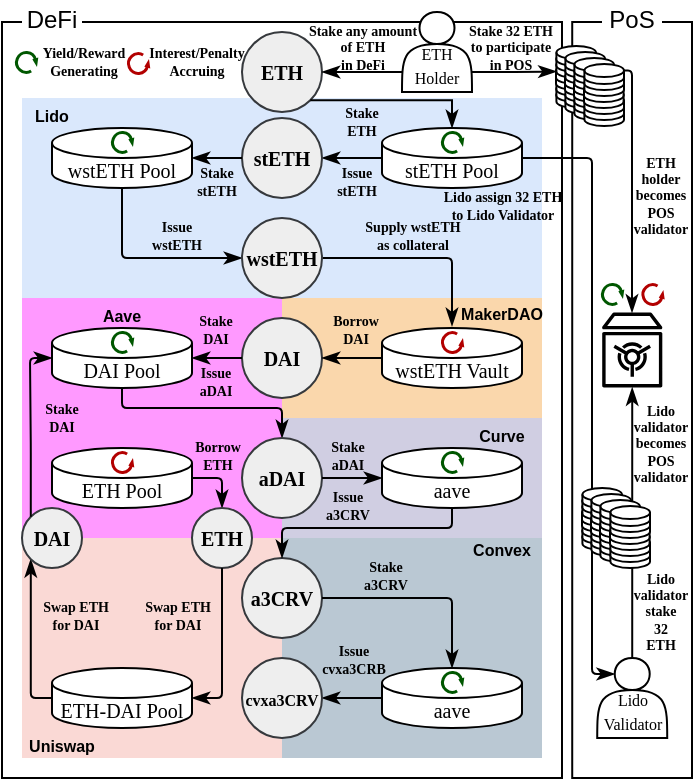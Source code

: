 <mxfile version="22.0.3" type="device">
  <diagram id="ooE3Xo_wV-slX8WCPOP6" name="Page-4">
    <mxGraphModel dx="1345" dy="362" grid="1" gridSize="10" guides="1" tooltips="1" connect="1" arrows="1" fold="1" page="1" pageScale="1" pageWidth="400" pageHeight="400" math="0" shadow="0">
      <root>
        <mxCell id="0" />
        <mxCell id="1" parent="0" />
        <mxCell id="hHPE4022j6eGi9Bg3FWy-431" value="" style="rounded=0;whiteSpace=wrap;html=1;" vertex="1" parent="1">
          <mxGeometry x="-484.89" y="15" width="59.89" height="378" as="geometry" />
        </mxCell>
        <mxCell id="hHPE4022j6eGi9Bg3FWy-430" value="" style="rounded=0;whiteSpace=wrap;html=1;" vertex="1" parent="1">
          <mxGeometry x="-770" y="15" width="280" height="378" as="geometry" />
        </mxCell>
        <mxCell id="hHPE4022j6eGi9Bg3FWy-93" value="" style="rounded=0;whiteSpace=wrap;html=1;fillColor=#bac8d3;strokeColor=none;" vertex="1" parent="1">
          <mxGeometry x="-630" y="273" width="130" height="110" as="geometry" />
        </mxCell>
        <mxCell id="hHPE4022j6eGi9Bg3FWy-40" value="" style="rounded=0;whiteSpace=wrap;html=1;fillColor=#d0cee2;strokeColor=none;" vertex="1" parent="1">
          <mxGeometry x="-630" y="213" width="130" height="60" as="geometry" />
        </mxCell>
        <mxCell id="hHPE4022j6eGi9Bg3FWy-36" value="" style="rounded=0;whiteSpace=wrap;html=1;fillColor=#FF99FF;strokeColor=none;" vertex="1" parent="1">
          <mxGeometry x="-760" y="153" width="130" height="120" as="geometry" />
        </mxCell>
        <mxCell id="aXwNNv5AYdKiC4HSLwjV-165" value="" style="rounded=0;whiteSpace=wrap;html=1;fillColor=#dae8fc;strokeColor=none;flipH=1;" parent="1" vertex="1">
          <mxGeometry x="-760" y="53" width="260" height="100" as="geometry" />
        </mxCell>
        <mxCell id="aXwNNv5AYdKiC4HSLwjV-160" value="" style="rounded=0;whiteSpace=wrap;html=1;fillColor=#fad7ac;strokeColor=none;" parent="1" vertex="1">
          <mxGeometry x="-630" y="153" width="130" height="60" as="geometry" />
        </mxCell>
        <mxCell id="hHPE4022j6eGi9Bg3FWy-27" style="edgeStyle=orthogonalEdgeStyle;rounded=1;orthogonalLoop=1;jettySize=auto;html=1;entryX=1;entryY=0.5;entryDx=0;entryDy=0;arcSize=5;endArrow=classicThin;endFill=1;fillColor=#008a00;strokeColor=#000000;" edge="1" parent="1" source="bI1gja82rUTGcYfUVD13-1" target="0xcqsg2bEBHfZzJ7icHa-70">
          <mxGeometry relative="1" as="geometry" />
        </mxCell>
        <mxCell id="bI1gja82rUTGcYfUVD13-1" value="stETH Pool" style="shape=cylinder3;whiteSpace=wrap;html=1;boundedLbl=1;backgroundOutline=1;size=7.5;strokeWidth=1;fontFamily=Times New Roman;fontStyle=0;fontSize=10;rounded=0;" parent="1" vertex="1">
          <mxGeometry x="-580" y="68" width="70" height="30" as="geometry" />
        </mxCell>
        <mxCell id="aXwNNv5AYdKiC4HSLwjV-166" value="&lt;b&gt;Lido&lt;/b&gt;" style="text;html=1;strokeColor=none;fillColor=none;align=center;verticalAlign=middle;whiteSpace=wrap;rounded=0;fontSize=8;" parent="1" vertex="1">
          <mxGeometry x="-760" y="56" width="30" height="12" as="geometry" />
        </mxCell>
        <mxCell id="hHPE4022j6eGi9Bg3FWy-31" style="edgeStyle=orthogonalEdgeStyle;rounded=1;orthogonalLoop=1;jettySize=auto;html=1;exitX=0.5;exitY=1;exitDx=0;exitDy=0;exitPerimeter=0;entryX=0;entryY=0.5;entryDx=0;entryDy=0;arcSize=5;endArrow=classicThin;endFill=1;fillColor=#008a00;strokeColor=#000000;" edge="1" parent="1" source="0xcqsg2bEBHfZzJ7icHa-75" target="_4_Hz2iEFn8rfwyZPXuo-2">
          <mxGeometry relative="1" as="geometry" />
        </mxCell>
        <mxCell id="0xcqsg2bEBHfZzJ7icHa-75" value="wstETH Pool" style="shape=cylinder3;whiteSpace=wrap;html=1;boundedLbl=1;backgroundOutline=1;size=7.5;strokeWidth=1;fontFamily=Times New Roman;fontStyle=0;fontSize=10;rounded=0;labelBorderColor=none;" parent="1" vertex="1">
          <mxGeometry x="-745" y="68" width="70" height="30" as="geometry" />
        </mxCell>
        <mxCell id="hHPE4022j6eGi9Bg3FWy-404" style="edgeStyle=orthogonalEdgeStyle;rounded=1;orthogonalLoop=1;jettySize=auto;html=1;exitX=1;exitY=0.5;exitDx=0;exitDy=0;entryX=0;entryY=1;entryDx=0;entryDy=0;arcSize=5;endArrow=classicThin;endFill=1;fillColor=#d80073;strokeColor=#000000;" edge="1" parent="1" source="_4_Hz2iEFn8rfwyZPXuo-2">
          <mxGeometry relative="1" as="geometry">
            <mxPoint x="-545" y="167" as="targetPoint" />
            <Array as="points">
              <mxPoint x="-545" y="133" />
            </Array>
          </mxGeometry>
        </mxCell>
        <mxCell id="_4_Hz2iEFn8rfwyZPXuo-2" value="&lt;b&gt;wstETH&lt;/b&gt;" style="ellipse;whiteSpace=wrap;html=1;aspect=fixed;labelBackgroundColor=none;labelBorderColor=none;fillColor=#eeeeee;strokeColor=#36393d;fontSize=10;fontFamily=Times New Roman;rounded=0;" parent="1" vertex="1">
          <mxGeometry x="-650" y="113" width="40" height="40" as="geometry" />
        </mxCell>
        <mxCell id="0xcqsg2bEBHfZzJ7icHa-70" value="&lt;b style=&quot;font-size: 10px;&quot;&gt;stETH&lt;/b&gt;" style="ellipse;whiteSpace=wrap;html=1;aspect=fixed;labelBackgroundColor=none;labelBorderColor=none;fillColor=#eeeeee;strokeColor=#36393d;fontSize=10;fontFamily=Times New Roman;rounded=0;" parent="1" vertex="1">
          <mxGeometry x="-650" y="63" width="40" height="40" as="geometry" />
        </mxCell>
        <mxCell id="_4_Hz2iEFn8rfwyZPXuo-1" value="&lt;span style=&quot;font-size: 10px;&quot;&gt;ETH&lt;/span&gt;" style="ellipse;whiteSpace=wrap;html=1;aspect=fixed;labelBackgroundColor=none;labelBorderColor=none;fillColor=#eeeeee;strokeColor=#36393d;fontSize=10;fontFamily=Times New Roman;rounded=0;fontStyle=1" parent="1" vertex="1">
          <mxGeometry x="-650" y="20" width="40" height="40" as="geometry" />
        </mxCell>
        <mxCell id="_4_Hz2iEFn8rfwyZPXuo-3" value="&lt;b&gt;DAI&lt;/b&gt;" style="ellipse;whiteSpace=wrap;html=1;aspect=fixed;labelBackgroundColor=none;labelBorderColor=none;fillColor=#eeeeee;strokeColor=#36393d;fontSize=10;fontFamily=Times New Roman;rounded=0;" parent="1" vertex="1">
          <mxGeometry x="-650" y="163" width="40" height="40" as="geometry" />
        </mxCell>
        <mxCell id="hHPE4022j6eGi9Bg3FWy-28" style="edgeStyle=orthogonalEdgeStyle;rounded=1;orthogonalLoop=1;jettySize=auto;html=1;entryX=1;entryY=0.5;entryDx=0;entryDy=0;entryPerimeter=0;arcSize=5;endArrow=classicThin;endFill=1;fillColor=#d80073;strokeColor=#000000;" edge="1" parent="1" source="0xcqsg2bEBHfZzJ7icHa-70" target="0xcqsg2bEBHfZzJ7icHa-75">
          <mxGeometry relative="1" as="geometry" />
        </mxCell>
        <mxCell id="hHPE4022j6eGi9Bg3FWy-35" style="edgeStyle=orthogonalEdgeStyle;rounded=1;orthogonalLoop=1;jettySize=auto;html=1;exitX=0;exitY=0.5;exitDx=0;exitDy=0;exitPerimeter=0;entryX=1;entryY=0.5;entryDx=0;entryDy=0;arcSize=5;endArrow=classicThin;endFill=1;fillColor=#1ba1e2;strokeColor=#000000;" edge="1" parent="1" source="hHPE4022j6eGi9Bg3FWy-33" target="_4_Hz2iEFn8rfwyZPXuo-3">
          <mxGeometry relative="1" as="geometry" />
        </mxCell>
        <mxCell id="hHPE4022j6eGi9Bg3FWy-33" value="wstETH Vault" style="shape=cylinder3;whiteSpace=wrap;html=1;boundedLbl=1;backgroundOutline=1;size=7.5;strokeWidth=1;fontFamily=Times New Roman;fontStyle=0;fontSize=10;rounded=0;" vertex="1" parent="1">
          <mxGeometry x="-580" y="168" width="70" height="30" as="geometry" />
        </mxCell>
        <mxCell id="hHPE4022j6eGi9Bg3FWy-38" value="&lt;b&gt;Aave&lt;/b&gt;" style="text;html=1;strokeColor=none;fillColor=none;align=center;verticalAlign=middle;whiteSpace=wrap;rounded=0;fontSize=8;" vertex="1" parent="1">
          <mxGeometry x="-760" y="156" width="100" height="12" as="geometry" />
        </mxCell>
        <mxCell id="hHPE4022j6eGi9Bg3FWy-79" style="edgeStyle=orthogonalEdgeStyle;rounded=1;orthogonalLoop=1;jettySize=auto;html=1;exitX=0.5;exitY=1;exitDx=0;exitDy=0;exitPerimeter=0;entryX=0.5;entryY=0;entryDx=0;entryDy=0;arcSize=5;endArrow=classicThin;endFill=1;fillColor=#008a00;strokeColor=#000000;" edge="1" parent="1" source="hHPE4022j6eGi9Bg3FWy-39" target="hHPE4022j6eGi9Bg3FWy-41">
          <mxGeometry relative="1" as="geometry">
            <Array as="points">
              <mxPoint x="-710" y="208" />
              <mxPoint x="-630" y="208" />
            </Array>
          </mxGeometry>
        </mxCell>
        <mxCell id="hHPE4022j6eGi9Bg3FWy-39" value="DAI Pool" style="shape=cylinder3;whiteSpace=wrap;html=1;boundedLbl=1;backgroundOutline=1;size=7.5;strokeWidth=1;fontFamily=Times New Roman;fontStyle=0;fontSize=10;rounded=0;" vertex="1" parent="1">
          <mxGeometry x="-745" y="168" width="70" height="30" as="geometry" />
        </mxCell>
        <mxCell id="hHPE4022j6eGi9Bg3FWy-41" value="&lt;b&gt;aDAI&lt;/b&gt;" style="ellipse;whiteSpace=wrap;html=1;aspect=fixed;labelBackgroundColor=none;labelBorderColor=none;fillColor=#eeeeee;strokeColor=#36393d;fontSize=10;fontFamily=Times New Roman;rounded=0;" vertex="1" parent="1">
          <mxGeometry x="-650" y="223" width="40" height="40" as="geometry" />
        </mxCell>
        <mxCell id="hHPE4022j6eGi9Bg3FWy-42" style="edgeStyle=orthogonalEdgeStyle;rounded=1;orthogonalLoop=1;jettySize=auto;html=1;entryX=1;entryY=0.5;entryDx=0;entryDy=0;entryPerimeter=0;arcSize=5;endArrow=classicThin;endFill=1;fillColor=#d80073;strokeColor=#000000;" edge="1" parent="1" source="_4_Hz2iEFn8rfwyZPXuo-3" target="hHPE4022j6eGi9Bg3FWy-39">
          <mxGeometry relative="1" as="geometry" />
        </mxCell>
        <mxCell id="hHPE4022j6eGi9Bg3FWy-48" value="aave" style="shape=cylinder3;whiteSpace=wrap;html=1;boundedLbl=1;backgroundOutline=1;size=7.5;strokeWidth=1;fontFamily=Times New Roman;fontStyle=0;fontSize=10;rounded=0;" vertex="1" parent="1">
          <mxGeometry x="-580" y="228" width="70" height="30" as="geometry" />
        </mxCell>
        <mxCell id="hHPE4022j6eGi9Bg3FWy-55" style="edgeStyle=orthogonalEdgeStyle;rounded=1;orthogonalLoop=1;jettySize=auto;html=1;exitX=1;exitY=0.5;exitDx=0;exitDy=0;entryX=0;entryY=0.5;entryDx=0;entryDy=0;entryPerimeter=0;arcSize=5;endArrow=classicThin;endFill=1;fillColor=#d80073;strokeColor=#000000;" edge="1" parent="1" source="hHPE4022j6eGi9Bg3FWy-41" target="hHPE4022j6eGi9Bg3FWy-48">
          <mxGeometry relative="1" as="geometry" />
        </mxCell>
        <mxCell id="hHPE4022j6eGi9Bg3FWy-56" value="&lt;b&gt;Curve&lt;/b&gt;" style="text;html=1;strokeColor=none;fillColor=none;align=center;verticalAlign=middle;whiteSpace=wrap;rounded=0;fontSize=8;" vertex="1" parent="1">
          <mxGeometry x="-535" y="216" width="30" height="12" as="geometry" />
        </mxCell>
        <mxCell id="hHPE4022j6eGi9Bg3FWy-111" style="edgeStyle=orthogonalEdgeStyle;rounded=1;orthogonalLoop=1;jettySize=auto;html=1;exitX=1;exitY=0.5;exitDx=0;exitDy=0;exitPerimeter=0;entryX=0.5;entryY=0;entryDx=0;entryDy=0;arcSize=5;endArrow=classicThin;endFill=1;fillColor=#1ba1e2;strokeColor=#000000;" edge="1" parent="1" source="hHPE4022j6eGi9Bg3FWy-57" target="hHPE4022j6eGi9Bg3FWy-63">
          <mxGeometry relative="1" as="geometry" />
        </mxCell>
        <mxCell id="hHPE4022j6eGi9Bg3FWy-57" value="ETH Pool" style="shape=cylinder3;whiteSpace=wrap;html=1;boundedLbl=1;backgroundOutline=1;size=7.5;strokeWidth=1;fontFamily=Times New Roman;fontStyle=0;fontSize=10;rounded=0;" vertex="1" parent="1">
          <mxGeometry x="-745" y="228" width="70" height="30" as="geometry" />
        </mxCell>
        <mxCell id="hHPE4022j6eGi9Bg3FWy-60" value="" style="rounded=0;whiteSpace=wrap;html=1;fillColor=#fad9d5;strokeColor=none;" vertex="1" parent="1">
          <mxGeometry x="-760" y="273" width="130" height="110" as="geometry" />
        </mxCell>
        <mxCell id="hHPE4022j6eGi9Bg3FWy-61" value="&lt;b&gt;Uniswap&lt;/b&gt;" style="text;html=1;strokeColor=none;fillColor=none;align=center;verticalAlign=middle;whiteSpace=wrap;rounded=0;fontSize=8;" vertex="1" parent="1">
          <mxGeometry x="-760" y="371" width="40" height="12" as="geometry" />
        </mxCell>
        <mxCell id="hHPE4022j6eGi9Bg3FWy-362" style="edgeStyle=orthogonalEdgeStyle;rounded=1;orthogonalLoop=1;jettySize=auto;html=1;exitX=0;exitY=0.5;exitDx=0;exitDy=0;exitPerimeter=0;entryX=0;entryY=1;entryDx=0;entryDy=0;arcSize=5;endArrow=classicThin;endFill=1;strokeColor=#000000;" edge="1" parent="1" source="hHPE4022j6eGi9Bg3FWy-62" target="hHPE4022j6eGi9Bg3FWy-73">
          <mxGeometry relative="1" as="geometry">
            <Array as="points">
              <mxPoint x="-756" y="353" />
            </Array>
          </mxGeometry>
        </mxCell>
        <mxCell id="hHPE4022j6eGi9Bg3FWy-62" value="ETH-DAI Pool" style="shape=cylinder3;whiteSpace=wrap;html=1;boundedLbl=1;backgroundOutline=1;size=7.5;strokeWidth=1;fontFamily=Times New Roman;fontStyle=0;fontSize=10;rounded=0;" vertex="1" parent="1">
          <mxGeometry x="-745" y="338" width="70" height="30" as="geometry" />
        </mxCell>
        <mxCell id="hHPE4022j6eGi9Bg3FWy-63" value="&lt;b style=&quot;font-size: 10px;&quot;&gt;ETH&lt;/b&gt;" style="ellipse;whiteSpace=wrap;html=1;aspect=fixed;labelBackgroundColor=none;labelBorderColor=none;fillColor=#eeeeee;strokeColor=#36393d;fontSize=10;fontFamily=Times New Roman;rounded=0;" vertex="1" parent="1">
          <mxGeometry x="-675" y="258" width="30" height="30" as="geometry" />
        </mxCell>
        <mxCell id="hHPE4022j6eGi9Bg3FWy-73" value="&lt;b style=&quot;font-size: 10px;&quot;&gt;DAI&lt;/b&gt;" style="ellipse;whiteSpace=wrap;html=1;aspect=fixed;labelBackgroundColor=none;labelBorderColor=none;fillColor=#eeeeee;strokeColor=#36393d;fontSize=10;fontFamily=Times New Roman;rounded=0;" vertex="1" parent="1">
          <mxGeometry x="-760" y="258" width="30" height="30" as="geometry" />
        </mxCell>
        <mxCell id="hHPE4022j6eGi9Bg3FWy-76" value="&lt;b&gt;a3CRV&lt;/b&gt;" style="ellipse;whiteSpace=wrap;html=1;aspect=fixed;labelBackgroundColor=none;labelBorderColor=none;fillColor=#eeeeee;strokeColor=#36393d;fontSize=10;fontFamily=Times New Roman;rounded=0;" vertex="1" parent="1">
          <mxGeometry x="-650" y="283" width="40" height="40" as="geometry" />
        </mxCell>
        <mxCell id="hHPE4022j6eGi9Bg3FWy-94" style="edgeStyle=orthogonalEdgeStyle;rounded=1;orthogonalLoop=1;jettySize=auto;html=1;exitX=0.5;exitY=1;exitDx=0;exitDy=0;exitPerimeter=0;entryX=0.5;entryY=0;entryDx=0;entryDy=0;arcSize=5;endArrow=classicThin;endFill=1;fillColor=#008a00;strokeColor=#000000;" edge="1" parent="1" source="hHPE4022j6eGi9Bg3FWy-48" target="hHPE4022j6eGi9Bg3FWy-76">
          <mxGeometry relative="1" as="geometry">
            <Array as="points">
              <mxPoint x="-545" y="268" />
              <mxPoint x="-630" y="268" />
            </Array>
          </mxGeometry>
        </mxCell>
        <mxCell id="hHPE4022j6eGi9Bg3FWy-357" style="edgeStyle=orthogonalEdgeStyle;rounded=1;orthogonalLoop=1;jettySize=auto;html=1;entryX=1;entryY=0.5;entryDx=0;entryDy=0;arcSize=5;endArrow=classicThin;endFill=1;fillColor=#008a00;strokeColor=#000000;" edge="1" parent="1" source="hHPE4022j6eGi9Bg3FWy-95" target="hHPE4022j6eGi9Bg3FWy-98">
          <mxGeometry relative="1" as="geometry" />
        </mxCell>
        <mxCell id="hHPE4022j6eGi9Bg3FWy-95" value="aave" style="shape=cylinder3;whiteSpace=wrap;html=1;boundedLbl=1;backgroundOutline=1;size=7.5;strokeWidth=1;fontFamily=Times New Roman;fontStyle=0;fontSize=10;rounded=0;" vertex="1" parent="1">
          <mxGeometry x="-580" y="338" width="70" height="30" as="geometry" />
        </mxCell>
        <mxCell id="hHPE4022j6eGi9Bg3FWy-96" value="&lt;b&gt;Convex&lt;/b&gt;" style="text;html=1;strokeColor=none;fillColor=none;align=center;verticalAlign=middle;whiteSpace=wrap;rounded=0;fontSize=8;" vertex="1" parent="1">
          <mxGeometry x="-535" y="273" width="30" height="12" as="geometry" />
        </mxCell>
        <mxCell id="hHPE4022j6eGi9Bg3FWy-98" value="&lt;b style=&quot;font-size: 8px;&quot;&gt;cvxa3CRV&lt;/b&gt;" style="ellipse;whiteSpace=wrap;html=1;aspect=fixed;labelBackgroundColor=none;labelBorderColor=none;fillColor=#eeeeee;strokeColor=#36393d;fontSize=10;fontFamily=Times New Roman;rounded=0;" vertex="1" parent="1">
          <mxGeometry x="-650" y="333" width="40" height="40" as="geometry" />
        </mxCell>
        <mxCell id="hHPE4022j6eGi9Bg3FWy-112" style="edgeStyle=orthogonalEdgeStyle;rounded=1;orthogonalLoop=1;jettySize=auto;html=1;exitX=0.5;exitY=1;exitDx=0;exitDy=0;entryX=1;entryY=0.5;entryDx=0;entryDy=0;entryPerimeter=0;arcSize=5;endArrow=classicThin;endFill=1;strokeColor=#000000;" edge="1" parent="1" source="hHPE4022j6eGi9Bg3FWy-63" target="hHPE4022j6eGi9Bg3FWy-62">
          <mxGeometry relative="1" as="geometry">
            <Array as="points">
              <mxPoint x="-660" y="353" />
            </Array>
          </mxGeometry>
        </mxCell>
        <mxCell id="hHPE4022j6eGi9Bg3FWy-129" style="edgeStyle=orthogonalEdgeStyle;rounded=1;orthogonalLoop=1;jettySize=auto;html=1;exitX=0;exitY=0;exitDx=0;exitDy=0;entryX=0;entryY=0.5;entryDx=0;entryDy=0;entryPerimeter=0;arcSize=5;endArrow=classicThin;endFill=1;fillColor=#d80073;strokeColor=#000000;" edge="1" parent="1" source="hHPE4022j6eGi9Bg3FWy-73" target="hHPE4022j6eGi9Bg3FWy-39">
          <mxGeometry relative="1" as="geometry">
            <Array as="points">
              <mxPoint x="-756" y="228" />
              <mxPoint x="-756" y="183" />
            </Array>
          </mxGeometry>
        </mxCell>
        <mxCell id="hHPE4022j6eGi9Bg3FWy-432" style="edgeStyle=orthogonalEdgeStyle;rounded=0;orthogonalLoop=1;jettySize=auto;html=1;exitX=0.5;exitY=0;exitDx=0;exitDy=0;strokeColor=#000000;endArrow=classicThin;endFill=1;" edge="1" parent="1" source="hHPE4022j6eGi9Bg3FWy-130" target="hHPE4022j6eGi9Bg3FWy-134">
          <mxGeometry relative="1" as="geometry" />
        </mxCell>
        <mxCell id="hHPE4022j6eGi9Bg3FWy-130" value="&lt;br&gt;&lt;font style=&quot;font-size: 8px;&quot;&gt;Lido&lt;br&gt;Validator&lt;/font&gt;" style="shape=actor;whiteSpace=wrap;html=1;fontSize=10;fontFamily=Times New Roman;verticalAlign=middle;rounded=0;" vertex="1" parent="1">
          <mxGeometry x="-472.39" y="333" width="35" height="40" as="geometry" />
        </mxCell>
        <mxCell id="hHPE4022j6eGi9Bg3FWy-134" value="" style="sketch=0;outlineConnect=0;fontColor=#232F3E;gradientColor=none;fillColor=#000000;strokeColor=default;dashed=0;verticalLabelPosition=bottom;verticalAlign=top;align=center;html=1;fontSize=12;fontStyle=0;aspect=fixed;pointerEvents=1;shape=mxgraph.aws4.vault;" vertex="1" parent="1">
          <mxGeometry x="-470" y="160" width="30.21" height="38" as="geometry" />
        </mxCell>
        <mxCell id="hHPE4022j6eGi9Bg3FWy-426" style="edgeStyle=orthogonalEdgeStyle;rounded=1;orthogonalLoop=1;jettySize=auto;html=1;exitX=1;exitY=0.5;exitDx=0;exitDy=0;exitPerimeter=0;entryX=0.25;entryY=0.2;entryDx=0;entryDy=0;entryPerimeter=0;endArrow=classicThin;endFill=1;arcSize=5;fillColor=#d80073;strokeColor=#000000;" edge="1" parent="1" source="bI1gja82rUTGcYfUVD13-1" target="hHPE4022j6eGi9Bg3FWy-130">
          <mxGeometry relative="1" as="geometry">
            <Array as="points">
              <mxPoint x="-475" y="83" />
              <mxPoint x="-475" y="341" />
            </Array>
          </mxGeometry>
        </mxCell>
        <mxCell id="hHPE4022j6eGi9Bg3FWy-258" value="" style="group" vertex="1" connectable="0" parent="1">
          <mxGeometry x="-480" y="248" width="34" height="40" as="geometry" />
        </mxCell>
        <mxCell id="hHPE4022j6eGi9Bg3FWy-182" value="" style="group" vertex="1" connectable="0" parent="hHPE4022j6eGi9Bg3FWy-258">
          <mxGeometry width="20" height="31" as="geometry" />
        </mxCell>
        <mxCell id="hHPE4022j6eGi9Bg3FWy-148" value="" style="shape=cylinder3;whiteSpace=wrap;html=1;boundedLbl=1;backgroundOutline=1;size=3.25;" vertex="1" parent="hHPE4022j6eGi9Bg3FWy-182">
          <mxGeometry x="0.21" y="21" width="19.79" height="10" as="geometry" />
        </mxCell>
        <mxCell id="hHPE4022j6eGi9Bg3FWy-149" value="" style="shape=cylinder3;whiteSpace=wrap;html=1;boundedLbl=1;backgroundOutline=1;size=3.25;" vertex="1" parent="hHPE4022j6eGi9Bg3FWy-182">
          <mxGeometry x="0.21" y="18" width="19.79" height="10" as="geometry" />
        </mxCell>
        <mxCell id="hHPE4022j6eGi9Bg3FWy-151" value="" style="shape=cylinder3;whiteSpace=wrap;html=1;boundedLbl=1;backgroundOutline=1;size=3.25;" vertex="1" parent="hHPE4022j6eGi9Bg3FWy-182">
          <mxGeometry x="0.21" y="15" width="19.79" height="10" as="geometry" />
        </mxCell>
        <mxCell id="hHPE4022j6eGi9Bg3FWy-152" value="" style="shape=cylinder3;whiteSpace=wrap;html=1;boundedLbl=1;backgroundOutline=1;size=3.25;" vertex="1" parent="hHPE4022j6eGi9Bg3FWy-182">
          <mxGeometry y="12" width="19.79" height="10" as="geometry" />
        </mxCell>
        <mxCell id="hHPE4022j6eGi9Bg3FWy-154" value="" style="shape=cylinder3;whiteSpace=wrap;html=1;boundedLbl=1;backgroundOutline=1;size=3.25;" vertex="1" parent="hHPE4022j6eGi9Bg3FWy-182">
          <mxGeometry y="9" width="19.79" height="10" as="geometry" />
        </mxCell>
        <mxCell id="hHPE4022j6eGi9Bg3FWy-155" value="" style="shape=cylinder3;whiteSpace=wrap;html=1;boundedLbl=1;backgroundOutline=1;size=3.25;" vertex="1" parent="hHPE4022j6eGi9Bg3FWy-182">
          <mxGeometry x="0.21" y="6" width="19.79" height="10" as="geometry" />
        </mxCell>
        <mxCell id="hHPE4022j6eGi9Bg3FWy-156" value="" style="shape=cylinder3;whiteSpace=wrap;html=1;boundedLbl=1;backgroundOutline=1;size=3.25;" vertex="1" parent="hHPE4022j6eGi9Bg3FWy-182">
          <mxGeometry x="0.21" y="3" width="19.79" height="10" as="geometry" />
        </mxCell>
        <mxCell id="hHPE4022j6eGi9Bg3FWy-157" value="" style="shape=cylinder3;whiteSpace=wrap;html=1;boundedLbl=1;backgroundOutline=1;size=3.25;" vertex="1" parent="hHPE4022j6eGi9Bg3FWy-182">
          <mxGeometry x="0.21" width="19.79" height="10" as="geometry" />
        </mxCell>
        <mxCell id="hHPE4022j6eGi9Bg3FWy-231" value="" style="group" vertex="1" connectable="0" parent="hHPE4022j6eGi9Bg3FWy-258">
          <mxGeometry x="4.5" y="3" width="20" height="31" as="geometry" />
        </mxCell>
        <mxCell id="hHPE4022j6eGi9Bg3FWy-232" value="" style="shape=cylinder3;whiteSpace=wrap;html=1;boundedLbl=1;backgroundOutline=1;size=3.25;" vertex="1" parent="hHPE4022j6eGi9Bg3FWy-231">
          <mxGeometry x="0.21" y="21" width="19.79" height="10" as="geometry" />
        </mxCell>
        <mxCell id="hHPE4022j6eGi9Bg3FWy-233" value="" style="shape=cylinder3;whiteSpace=wrap;html=1;boundedLbl=1;backgroundOutline=1;size=3.25;" vertex="1" parent="hHPE4022j6eGi9Bg3FWy-231">
          <mxGeometry x="0.21" y="18" width="19.79" height="10" as="geometry" />
        </mxCell>
        <mxCell id="hHPE4022j6eGi9Bg3FWy-234" value="" style="shape=cylinder3;whiteSpace=wrap;html=1;boundedLbl=1;backgroundOutline=1;size=3.25;" vertex="1" parent="hHPE4022j6eGi9Bg3FWy-231">
          <mxGeometry x="0.21" y="15" width="19.79" height="10" as="geometry" />
        </mxCell>
        <mxCell id="hHPE4022j6eGi9Bg3FWy-235" value="" style="shape=cylinder3;whiteSpace=wrap;html=1;boundedLbl=1;backgroundOutline=1;size=3.25;" vertex="1" parent="hHPE4022j6eGi9Bg3FWy-231">
          <mxGeometry y="12" width="19.79" height="10" as="geometry" />
        </mxCell>
        <mxCell id="hHPE4022j6eGi9Bg3FWy-236" value="" style="shape=cylinder3;whiteSpace=wrap;html=1;boundedLbl=1;backgroundOutline=1;size=3.25;" vertex="1" parent="hHPE4022j6eGi9Bg3FWy-231">
          <mxGeometry y="9" width="19.79" height="10" as="geometry" />
        </mxCell>
        <mxCell id="hHPE4022j6eGi9Bg3FWy-237" value="" style="shape=cylinder3;whiteSpace=wrap;html=1;boundedLbl=1;backgroundOutline=1;size=3.25;" vertex="1" parent="hHPE4022j6eGi9Bg3FWy-231">
          <mxGeometry x="0.21" y="6" width="19.79" height="10" as="geometry" />
        </mxCell>
        <mxCell id="hHPE4022j6eGi9Bg3FWy-238" value="" style="shape=cylinder3;whiteSpace=wrap;html=1;boundedLbl=1;backgroundOutline=1;size=3.25;" vertex="1" parent="hHPE4022j6eGi9Bg3FWy-231">
          <mxGeometry x="0.21" y="3" width="19.79" height="10" as="geometry" />
        </mxCell>
        <mxCell id="hHPE4022j6eGi9Bg3FWy-239" value="" style="shape=cylinder3;whiteSpace=wrap;html=1;boundedLbl=1;backgroundOutline=1;size=3.25;" vertex="1" parent="hHPE4022j6eGi9Bg3FWy-231">
          <mxGeometry x="0.21" width="19.79" height="10" as="geometry" />
        </mxCell>
        <mxCell id="hHPE4022j6eGi9Bg3FWy-240" value="" style="group" vertex="1" connectable="0" parent="hHPE4022j6eGi9Bg3FWy-258">
          <mxGeometry x="9" y="6" width="20" height="31" as="geometry" />
        </mxCell>
        <mxCell id="hHPE4022j6eGi9Bg3FWy-241" value="" style="shape=cylinder3;whiteSpace=wrap;html=1;boundedLbl=1;backgroundOutline=1;size=3.25;" vertex="1" parent="hHPE4022j6eGi9Bg3FWy-240">
          <mxGeometry x="0.21" y="21" width="19.79" height="10" as="geometry" />
        </mxCell>
        <mxCell id="hHPE4022j6eGi9Bg3FWy-242" value="" style="shape=cylinder3;whiteSpace=wrap;html=1;boundedLbl=1;backgroundOutline=1;size=3.25;" vertex="1" parent="hHPE4022j6eGi9Bg3FWy-240">
          <mxGeometry x="0.21" y="18" width="19.79" height="10" as="geometry" />
        </mxCell>
        <mxCell id="hHPE4022j6eGi9Bg3FWy-243" value="" style="shape=cylinder3;whiteSpace=wrap;html=1;boundedLbl=1;backgroundOutline=1;size=3.25;" vertex="1" parent="hHPE4022j6eGi9Bg3FWy-240">
          <mxGeometry x="0.21" y="15" width="19.79" height="10" as="geometry" />
        </mxCell>
        <mxCell id="hHPE4022j6eGi9Bg3FWy-244" value="" style="shape=cylinder3;whiteSpace=wrap;html=1;boundedLbl=1;backgroundOutline=1;size=3.25;" vertex="1" parent="hHPE4022j6eGi9Bg3FWy-240">
          <mxGeometry y="12" width="19.79" height="10" as="geometry" />
        </mxCell>
        <mxCell id="hHPE4022j6eGi9Bg3FWy-245" value="" style="shape=cylinder3;whiteSpace=wrap;html=1;boundedLbl=1;backgroundOutline=1;size=3.25;" vertex="1" parent="hHPE4022j6eGi9Bg3FWy-240">
          <mxGeometry y="9" width="19.79" height="10" as="geometry" />
        </mxCell>
        <mxCell id="hHPE4022j6eGi9Bg3FWy-246" value="" style="shape=cylinder3;whiteSpace=wrap;html=1;boundedLbl=1;backgroundOutline=1;size=3.25;" vertex="1" parent="hHPE4022j6eGi9Bg3FWy-240">
          <mxGeometry x="0.21" y="6" width="19.79" height="10" as="geometry" />
        </mxCell>
        <mxCell id="hHPE4022j6eGi9Bg3FWy-247" value="" style="shape=cylinder3;whiteSpace=wrap;html=1;boundedLbl=1;backgroundOutline=1;size=3.25;" vertex="1" parent="hHPE4022j6eGi9Bg3FWy-240">
          <mxGeometry x="0.21" y="3" width="19.79" height="10" as="geometry" />
        </mxCell>
        <mxCell id="hHPE4022j6eGi9Bg3FWy-248" value="" style="shape=cylinder3;whiteSpace=wrap;html=1;boundedLbl=1;backgroundOutline=1;size=3.25;" vertex="1" parent="hHPE4022j6eGi9Bg3FWy-240">
          <mxGeometry x="0.21" width="19.79" height="10" as="geometry" />
        </mxCell>
        <mxCell id="hHPE4022j6eGi9Bg3FWy-249" value="" style="group" vertex="1" connectable="0" parent="hHPE4022j6eGi9Bg3FWy-258">
          <mxGeometry x="14" y="9" width="20" height="31" as="geometry" />
        </mxCell>
        <mxCell id="hHPE4022j6eGi9Bg3FWy-250" value="" style="shape=cylinder3;whiteSpace=wrap;html=1;boundedLbl=1;backgroundOutline=1;size=3.25;" vertex="1" parent="hHPE4022j6eGi9Bg3FWy-249">
          <mxGeometry x="0.21" y="21" width="19.79" height="10" as="geometry" />
        </mxCell>
        <mxCell id="hHPE4022j6eGi9Bg3FWy-251" value="" style="shape=cylinder3;whiteSpace=wrap;html=1;boundedLbl=1;backgroundOutline=1;size=3.25;" vertex="1" parent="hHPE4022j6eGi9Bg3FWy-249">
          <mxGeometry x="0.21" y="18" width="19.79" height="10" as="geometry" />
        </mxCell>
        <mxCell id="hHPE4022j6eGi9Bg3FWy-252" value="" style="shape=cylinder3;whiteSpace=wrap;html=1;boundedLbl=1;backgroundOutline=1;size=3.25;" vertex="1" parent="hHPE4022j6eGi9Bg3FWy-249">
          <mxGeometry x="0.21" y="15" width="19.79" height="10" as="geometry" />
        </mxCell>
        <mxCell id="hHPE4022j6eGi9Bg3FWy-253" value="" style="shape=cylinder3;whiteSpace=wrap;html=1;boundedLbl=1;backgroundOutline=1;size=3.25;" vertex="1" parent="hHPE4022j6eGi9Bg3FWy-249">
          <mxGeometry y="12" width="19.79" height="10" as="geometry" />
        </mxCell>
        <mxCell id="hHPE4022j6eGi9Bg3FWy-254" value="" style="shape=cylinder3;whiteSpace=wrap;html=1;boundedLbl=1;backgroundOutline=1;size=3.25;" vertex="1" parent="hHPE4022j6eGi9Bg3FWy-249">
          <mxGeometry y="9" width="19.79" height="10" as="geometry" />
        </mxCell>
        <mxCell id="hHPE4022j6eGi9Bg3FWy-255" value="" style="shape=cylinder3;whiteSpace=wrap;html=1;boundedLbl=1;backgroundOutline=1;size=3.25;" vertex="1" parent="hHPE4022j6eGi9Bg3FWy-249">
          <mxGeometry x="0.21" y="6" width="19.79" height="10" as="geometry" />
        </mxCell>
        <mxCell id="hHPE4022j6eGi9Bg3FWy-256" value="" style="shape=cylinder3;whiteSpace=wrap;html=1;boundedLbl=1;backgroundOutline=1;size=3.25;" vertex="1" parent="hHPE4022j6eGi9Bg3FWy-249">
          <mxGeometry x="0.21" y="3" width="19.79" height="10" as="geometry" />
        </mxCell>
        <mxCell id="hHPE4022j6eGi9Bg3FWy-257" value="" style="shape=cylinder3;whiteSpace=wrap;html=1;boundedLbl=1;backgroundOutline=1;size=3.25;" vertex="1" parent="hHPE4022j6eGi9Bg3FWy-249">
          <mxGeometry x="0.21" width="19.79" height="10" as="geometry" />
        </mxCell>
        <mxCell id="hHPE4022j6eGi9Bg3FWy-356" style="edgeStyle=orthogonalEdgeStyle;rounded=1;orthogonalLoop=1;jettySize=auto;html=1;exitX=1;exitY=0.5;exitDx=0;exitDy=0;entryX=0.5;entryY=0;entryDx=0;entryDy=0;entryPerimeter=0;arcSize=5;endArrow=classicThin;endFill=1;fillColor=#d80073;strokeColor=#000000;" edge="1" parent="1" source="hHPE4022j6eGi9Bg3FWy-76" target="hHPE4022j6eGi9Bg3FWy-95">
          <mxGeometry relative="1" as="geometry" />
        </mxCell>
        <mxCell id="hHPE4022j6eGi9Bg3FWy-365" value="" style="group" vertex="1" connectable="0" parent="1">
          <mxGeometry x="-493" y="27" width="34" height="40" as="geometry" />
        </mxCell>
        <mxCell id="hHPE4022j6eGi9Bg3FWy-366" value="" style="group" vertex="1" connectable="0" parent="hHPE4022j6eGi9Bg3FWy-365">
          <mxGeometry width="20" height="31" as="geometry" />
        </mxCell>
        <mxCell id="hHPE4022j6eGi9Bg3FWy-367" value="" style="shape=cylinder3;whiteSpace=wrap;html=1;boundedLbl=1;backgroundOutline=1;size=3.25;" vertex="1" parent="hHPE4022j6eGi9Bg3FWy-366">
          <mxGeometry x="0.21" y="21" width="19.79" height="10" as="geometry" />
        </mxCell>
        <mxCell id="hHPE4022j6eGi9Bg3FWy-368" value="" style="shape=cylinder3;whiteSpace=wrap;html=1;boundedLbl=1;backgroundOutline=1;size=3.25;" vertex="1" parent="hHPE4022j6eGi9Bg3FWy-366">
          <mxGeometry x="0.21" y="18" width="19.79" height="10" as="geometry" />
        </mxCell>
        <mxCell id="hHPE4022j6eGi9Bg3FWy-369" value="" style="shape=cylinder3;whiteSpace=wrap;html=1;boundedLbl=1;backgroundOutline=1;size=3.25;" vertex="1" parent="hHPE4022j6eGi9Bg3FWy-366">
          <mxGeometry x="0.21" y="15" width="19.79" height="10" as="geometry" />
        </mxCell>
        <mxCell id="hHPE4022j6eGi9Bg3FWy-370" value="" style="shape=cylinder3;whiteSpace=wrap;html=1;boundedLbl=1;backgroundOutline=1;size=3.25;" vertex="1" parent="hHPE4022j6eGi9Bg3FWy-366">
          <mxGeometry y="12" width="19.79" height="10" as="geometry" />
        </mxCell>
        <mxCell id="hHPE4022j6eGi9Bg3FWy-371" value="" style="shape=cylinder3;whiteSpace=wrap;html=1;boundedLbl=1;backgroundOutline=1;size=3.25;" vertex="1" parent="hHPE4022j6eGi9Bg3FWy-366">
          <mxGeometry y="9" width="19.79" height="10" as="geometry" />
        </mxCell>
        <mxCell id="hHPE4022j6eGi9Bg3FWy-372" value="" style="shape=cylinder3;whiteSpace=wrap;html=1;boundedLbl=1;backgroundOutline=1;size=3.25;" vertex="1" parent="hHPE4022j6eGi9Bg3FWy-366">
          <mxGeometry x="0.21" y="6" width="19.79" height="10" as="geometry" />
        </mxCell>
        <mxCell id="hHPE4022j6eGi9Bg3FWy-373" value="" style="shape=cylinder3;whiteSpace=wrap;html=1;boundedLbl=1;backgroundOutline=1;size=3.25;" vertex="1" parent="hHPE4022j6eGi9Bg3FWy-366">
          <mxGeometry x="0.21" y="3" width="19.79" height="10" as="geometry" />
        </mxCell>
        <mxCell id="hHPE4022j6eGi9Bg3FWy-374" value="" style="shape=cylinder3;whiteSpace=wrap;html=1;boundedLbl=1;backgroundOutline=1;size=3.25;" vertex="1" parent="hHPE4022j6eGi9Bg3FWy-366">
          <mxGeometry x="0.21" width="19.79" height="10" as="geometry" />
        </mxCell>
        <mxCell id="hHPE4022j6eGi9Bg3FWy-375" value="" style="group" vertex="1" connectable="0" parent="hHPE4022j6eGi9Bg3FWy-365">
          <mxGeometry x="4.5" y="3" width="20" height="31" as="geometry" />
        </mxCell>
        <mxCell id="hHPE4022j6eGi9Bg3FWy-376" value="" style="shape=cylinder3;whiteSpace=wrap;html=1;boundedLbl=1;backgroundOutline=1;size=3.25;" vertex="1" parent="hHPE4022j6eGi9Bg3FWy-375">
          <mxGeometry x="0.21" y="21" width="19.79" height="10" as="geometry" />
        </mxCell>
        <mxCell id="hHPE4022j6eGi9Bg3FWy-377" value="" style="shape=cylinder3;whiteSpace=wrap;html=1;boundedLbl=1;backgroundOutline=1;size=3.25;" vertex="1" parent="hHPE4022j6eGi9Bg3FWy-375">
          <mxGeometry x="0.21" y="18" width="19.79" height="10" as="geometry" />
        </mxCell>
        <mxCell id="hHPE4022j6eGi9Bg3FWy-378" value="" style="shape=cylinder3;whiteSpace=wrap;html=1;boundedLbl=1;backgroundOutline=1;size=3.25;" vertex="1" parent="hHPE4022j6eGi9Bg3FWy-375">
          <mxGeometry x="0.21" y="15" width="19.79" height="10" as="geometry" />
        </mxCell>
        <mxCell id="hHPE4022j6eGi9Bg3FWy-379" value="" style="shape=cylinder3;whiteSpace=wrap;html=1;boundedLbl=1;backgroundOutline=1;size=3.25;" vertex="1" parent="hHPE4022j6eGi9Bg3FWy-375">
          <mxGeometry y="12" width="19.79" height="10" as="geometry" />
        </mxCell>
        <mxCell id="hHPE4022j6eGi9Bg3FWy-380" value="" style="shape=cylinder3;whiteSpace=wrap;html=1;boundedLbl=1;backgroundOutline=1;size=3.25;" vertex="1" parent="hHPE4022j6eGi9Bg3FWy-375">
          <mxGeometry y="9" width="19.79" height="10" as="geometry" />
        </mxCell>
        <mxCell id="hHPE4022j6eGi9Bg3FWy-381" value="" style="shape=cylinder3;whiteSpace=wrap;html=1;boundedLbl=1;backgroundOutline=1;size=3.25;" vertex="1" parent="hHPE4022j6eGi9Bg3FWy-375">
          <mxGeometry x="0.21" y="6" width="19.79" height="10" as="geometry" />
        </mxCell>
        <mxCell id="hHPE4022j6eGi9Bg3FWy-382" value="" style="shape=cylinder3;whiteSpace=wrap;html=1;boundedLbl=1;backgroundOutline=1;size=3.25;" vertex="1" parent="hHPE4022j6eGi9Bg3FWy-375">
          <mxGeometry x="0.21" y="3" width="19.79" height="10" as="geometry" />
        </mxCell>
        <mxCell id="hHPE4022j6eGi9Bg3FWy-383" value="" style="shape=cylinder3;whiteSpace=wrap;html=1;boundedLbl=1;backgroundOutline=1;size=3.25;" vertex="1" parent="hHPE4022j6eGi9Bg3FWy-375">
          <mxGeometry x="0.21" width="19.79" height="10" as="geometry" />
        </mxCell>
        <mxCell id="hHPE4022j6eGi9Bg3FWy-384" value="" style="group" vertex="1" connectable="0" parent="hHPE4022j6eGi9Bg3FWy-365">
          <mxGeometry x="9" y="6" width="20" height="31" as="geometry" />
        </mxCell>
        <mxCell id="hHPE4022j6eGi9Bg3FWy-385" value="" style="shape=cylinder3;whiteSpace=wrap;html=1;boundedLbl=1;backgroundOutline=1;size=3.25;" vertex="1" parent="hHPE4022j6eGi9Bg3FWy-384">
          <mxGeometry x="0.21" y="21" width="19.79" height="10" as="geometry" />
        </mxCell>
        <mxCell id="hHPE4022j6eGi9Bg3FWy-386" value="" style="shape=cylinder3;whiteSpace=wrap;html=1;boundedLbl=1;backgroundOutline=1;size=3.25;" vertex="1" parent="hHPE4022j6eGi9Bg3FWy-384">
          <mxGeometry x="0.21" y="18" width="19.79" height="10" as="geometry" />
        </mxCell>
        <mxCell id="hHPE4022j6eGi9Bg3FWy-387" value="" style="shape=cylinder3;whiteSpace=wrap;html=1;boundedLbl=1;backgroundOutline=1;size=3.25;" vertex="1" parent="hHPE4022j6eGi9Bg3FWy-384">
          <mxGeometry x="0.21" y="15" width="19.79" height="10" as="geometry" />
        </mxCell>
        <mxCell id="hHPE4022j6eGi9Bg3FWy-388" value="" style="shape=cylinder3;whiteSpace=wrap;html=1;boundedLbl=1;backgroundOutline=1;size=3.25;" vertex="1" parent="hHPE4022j6eGi9Bg3FWy-384">
          <mxGeometry y="12" width="19.79" height="10" as="geometry" />
        </mxCell>
        <mxCell id="hHPE4022j6eGi9Bg3FWy-389" value="" style="shape=cylinder3;whiteSpace=wrap;html=1;boundedLbl=1;backgroundOutline=1;size=3.25;" vertex="1" parent="hHPE4022j6eGi9Bg3FWy-384">
          <mxGeometry y="9" width="19.79" height="10" as="geometry" />
        </mxCell>
        <mxCell id="hHPE4022j6eGi9Bg3FWy-390" value="" style="shape=cylinder3;whiteSpace=wrap;html=1;boundedLbl=1;backgroundOutline=1;size=3.25;" vertex="1" parent="hHPE4022j6eGi9Bg3FWy-384">
          <mxGeometry x="0.21" y="6" width="19.79" height="10" as="geometry" />
        </mxCell>
        <mxCell id="hHPE4022j6eGi9Bg3FWy-391" value="" style="shape=cylinder3;whiteSpace=wrap;html=1;boundedLbl=1;backgroundOutline=1;size=3.25;" vertex="1" parent="hHPE4022j6eGi9Bg3FWy-384">
          <mxGeometry x="0.21" y="3" width="19.79" height="10" as="geometry" />
        </mxCell>
        <mxCell id="hHPE4022j6eGi9Bg3FWy-392" value="" style="shape=cylinder3;whiteSpace=wrap;html=1;boundedLbl=1;backgroundOutline=1;size=3.25;" vertex="1" parent="hHPE4022j6eGi9Bg3FWy-384">
          <mxGeometry x="0.21" width="19.79" height="10" as="geometry" />
        </mxCell>
        <mxCell id="hHPE4022j6eGi9Bg3FWy-393" value="" style="group" vertex="1" connectable="0" parent="hHPE4022j6eGi9Bg3FWy-365">
          <mxGeometry x="14" y="9" width="20" height="31" as="geometry" />
        </mxCell>
        <mxCell id="hHPE4022j6eGi9Bg3FWy-394" value="" style="shape=cylinder3;whiteSpace=wrap;html=1;boundedLbl=1;backgroundOutline=1;size=3.25;" vertex="1" parent="hHPE4022j6eGi9Bg3FWy-393">
          <mxGeometry x="0.21" y="21" width="19.79" height="10" as="geometry" />
        </mxCell>
        <mxCell id="hHPE4022j6eGi9Bg3FWy-395" value="" style="shape=cylinder3;whiteSpace=wrap;html=1;boundedLbl=1;backgroundOutline=1;size=3.25;" vertex="1" parent="hHPE4022j6eGi9Bg3FWy-393">
          <mxGeometry x="0.21" y="18" width="19.79" height="10" as="geometry" />
        </mxCell>
        <mxCell id="hHPE4022j6eGi9Bg3FWy-396" value="" style="shape=cylinder3;whiteSpace=wrap;html=1;boundedLbl=1;backgroundOutline=1;size=3.25;" vertex="1" parent="hHPE4022j6eGi9Bg3FWy-393">
          <mxGeometry x="0.21" y="15" width="19.79" height="10" as="geometry" />
        </mxCell>
        <mxCell id="hHPE4022j6eGi9Bg3FWy-397" value="" style="shape=cylinder3;whiteSpace=wrap;html=1;boundedLbl=1;backgroundOutline=1;size=3.25;" vertex="1" parent="hHPE4022j6eGi9Bg3FWy-393">
          <mxGeometry y="12" width="19.79" height="10" as="geometry" />
        </mxCell>
        <mxCell id="hHPE4022j6eGi9Bg3FWy-398" value="" style="shape=cylinder3;whiteSpace=wrap;html=1;boundedLbl=1;backgroundOutline=1;size=3.25;" vertex="1" parent="hHPE4022j6eGi9Bg3FWy-393">
          <mxGeometry y="9" width="19.79" height="10" as="geometry" />
        </mxCell>
        <mxCell id="hHPE4022j6eGi9Bg3FWy-399" value="" style="shape=cylinder3;whiteSpace=wrap;html=1;boundedLbl=1;backgroundOutline=1;size=3.25;" vertex="1" parent="hHPE4022j6eGi9Bg3FWy-393">
          <mxGeometry x="0.21" y="6" width="19.79" height="10" as="geometry" />
        </mxCell>
        <mxCell id="hHPE4022j6eGi9Bg3FWy-400" value="" style="shape=cylinder3;whiteSpace=wrap;html=1;boundedLbl=1;backgroundOutline=1;size=3.25;" vertex="1" parent="hHPE4022j6eGi9Bg3FWy-393">
          <mxGeometry x="0.21" y="3" width="19.79" height="10" as="geometry" />
        </mxCell>
        <mxCell id="hHPE4022j6eGi9Bg3FWy-401" value="" style="shape=cylinder3;whiteSpace=wrap;html=1;boundedLbl=1;backgroundOutline=1;size=3.25;" vertex="1" parent="hHPE4022j6eGi9Bg3FWy-393">
          <mxGeometry x="0.21" width="19.79" height="10" as="geometry" />
        </mxCell>
        <mxCell id="hHPE4022j6eGi9Bg3FWy-418" style="edgeStyle=orthogonalEdgeStyle;rounded=1;orthogonalLoop=1;jettySize=auto;html=1;exitX=0;exitY=0.75;exitDx=0;exitDy=0;entryX=1;entryY=0.5;entryDx=0;entryDy=0;arcSize=5;endArrow=classicThin;endFill=1;fillColor=#d80073;strokeColor=#000000;" edge="1" parent="1" source="hHPE4022j6eGi9Bg3FWy-406" target="_4_Hz2iEFn8rfwyZPXuo-1">
          <mxGeometry relative="1" as="geometry">
            <Array as="points">
              <mxPoint x="-590" y="40" />
              <mxPoint x="-590" y="40" />
            </Array>
          </mxGeometry>
        </mxCell>
        <mxCell id="hHPE4022j6eGi9Bg3FWy-406" value="&lt;br&gt;&lt;font style=&quot;font-size: 8px;&quot;&gt;ETH&lt;br&gt;Holder&lt;/font&gt;" style="shape=actor;whiteSpace=wrap;html=1;fontSize=10;fontFamily=Times New Roman;verticalAlign=middle;rounded=0;" vertex="1" parent="1">
          <mxGeometry x="-570" y="10" width="35" height="40" as="geometry" />
        </mxCell>
        <mxCell id="hHPE4022j6eGi9Bg3FWy-421" style="edgeStyle=orthogonalEdgeStyle;rounded=0;orthogonalLoop=1;jettySize=auto;html=1;exitX=1;exitY=1;exitDx=0;exitDy=0;entryX=0.5;entryY=0;entryDx=0;entryDy=0;entryPerimeter=0;endArrow=classicThin;endFill=1;fillColor=#d80073;strokeColor=#000000;" edge="1" parent="1" source="_4_Hz2iEFn8rfwyZPXuo-1" target="bI1gja82rUTGcYfUVD13-1">
          <mxGeometry relative="1" as="geometry">
            <Array as="points">
              <mxPoint x="-545" y="54" />
            </Array>
          </mxGeometry>
        </mxCell>
        <mxCell id="hHPE4022j6eGi9Bg3FWy-427" style="edgeStyle=orthogonalEdgeStyle;rounded=0;orthogonalLoop=1;jettySize=auto;html=1;exitX=1;exitY=0.75;exitDx=0;exitDy=0;entryX=0;entryY=1;entryDx=0;entryDy=-3.25;entryPerimeter=0;fillColor=#d80073;strokeColor=#000000;endArrow=classicThin;endFill=1;" edge="1" parent="1" source="hHPE4022j6eGi9Bg3FWy-406" target="hHPE4022j6eGi9Bg3FWy-372">
          <mxGeometry relative="1" as="geometry" />
        </mxCell>
        <mxCell id="hHPE4022j6eGi9Bg3FWy-429" style="edgeStyle=orthogonalEdgeStyle;rounded=1;orthogonalLoop=1;jettySize=auto;html=1;exitX=1;exitY=0;exitDx=0;exitDy=3.25;exitPerimeter=0;endArrow=classicThin;endFill=1;fillColor=#d80073;strokeColor=#000000;arcSize=5;" edge="1" parent="1" source="hHPE4022j6eGi9Bg3FWy-401" target="hHPE4022j6eGi9Bg3FWy-134">
          <mxGeometry relative="1" as="geometry">
            <Array as="points">
              <mxPoint x="-455" y="39" />
            </Array>
          </mxGeometry>
        </mxCell>
        <mxCell id="hHPE4022j6eGi9Bg3FWy-433" value="DeFi" style="text;html=1;strokeColor=none;fillColor=default;align=center;verticalAlign=middle;whiteSpace=wrap;rounded=0;" vertex="1" parent="1">
          <mxGeometry x="-760" y="4" width="30" height="20" as="geometry" />
        </mxCell>
        <mxCell id="hHPE4022j6eGi9Bg3FWy-434" value="PoS" style="text;html=1;strokeColor=none;fillColor=default;align=center;verticalAlign=middle;whiteSpace=wrap;rounded=0;" vertex="1" parent="1">
          <mxGeometry x="-470" y="4" width="30" height="20" as="geometry" />
        </mxCell>
        <mxCell id="hHPE4022j6eGi9Bg3FWy-435" value="Stake any amount &lt;br&gt;of ETH&lt;br style=&quot;font-size: 7px;&quot;&gt;in DeFi" style="text;html=1;strokeColor=none;fillColor=none;align=center;verticalAlign=middle;whiteSpace=wrap;rounded=0;fontFamily=Times New Roman;fontSize=7;fontStyle=1" vertex="1" parent="1">
          <mxGeometry x="-622.5" y="20" width="65" height="16" as="geometry" />
        </mxCell>
        <mxCell id="hHPE4022j6eGi9Bg3FWy-436" value="&lt;b&gt;MakerDAO&lt;/b&gt;" style="text;html=1;strokeColor=none;fillColor=none;align=center;verticalAlign=middle;whiteSpace=wrap;rounded=0;fontSize=8;" vertex="1" parent="1">
          <mxGeometry x="-545" y="155" width="50" height="12" as="geometry" />
        </mxCell>
        <mxCell id="hHPE4022j6eGi9Bg3FWy-437" value="Stake 32 ETH to participate in POS" style="text;html=1;strokeColor=none;fillColor=none;align=center;verticalAlign=middle;whiteSpace=wrap;rounded=0;fontFamily=Times New Roman;fontSize=7;fontStyle=1" vertex="1" parent="1">
          <mxGeometry x="-538" y="16.5" width="45" height="23" as="geometry" />
        </mxCell>
        <mxCell id="hHPE4022j6eGi9Bg3FWy-438" value="Stake&lt;br&gt;ETH" style="text;html=1;strokeColor=none;fillColor=none;align=center;verticalAlign=middle;whiteSpace=wrap;rounded=0;fontFamily=Times New Roman;fontSize=7;fontStyle=1" vertex="1" parent="1">
          <mxGeometry x="-615" y="56" width="50" height="17" as="geometry" />
        </mxCell>
        <mxCell id="hHPE4022j6eGi9Bg3FWy-440" value="Issue stETH" style="text;html=1;strokeColor=none;fillColor=none;align=center;verticalAlign=middle;whiteSpace=wrap;rounded=0;fontFamily=Times New Roman;fontSize=7;fontStyle=1" vertex="1" parent="1">
          <mxGeometry x="-610" y="86" width="35" height="17" as="geometry" />
        </mxCell>
        <mxCell id="hHPE4022j6eGi9Bg3FWy-441" value="Stake&lt;br&gt;stETH" style="text;html=1;strokeColor=none;fillColor=none;align=center;verticalAlign=middle;whiteSpace=wrap;rounded=0;fontFamily=Times New Roman;fontSize=7;fontStyle=1" vertex="1" parent="1">
          <mxGeometry x="-680" y="86" width="35" height="17" as="geometry" />
        </mxCell>
        <mxCell id="hHPE4022j6eGi9Bg3FWy-442" value="Issue&lt;br&gt;wstETH" style="text;html=1;strokeColor=none;fillColor=none;align=center;verticalAlign=middle;whiteSpace=wrap;rounded=0;fontFamily=Times New Roman;fontSize=7;fontStyle=1" vertex="1" parent="1">
          <mxGeometry x="-700" y="113" width="35" height="17" as="geometry" />
        </mxCell>
        <mxCell id="hHPE4022j6eGi9Bg3FWy-443" value="Supply wstETH &lt;br&gt;as collateral" style="text;html=1;strokeColor=none;fillColor=none;align=center;verticalAlign=middle;whiteSpace=wrap;rounded=0;fontFamily=Times New Roman;fontSize=7;fontStyle=1" vertex="1" parent="1">
          <mxGeometry x="-598.5" y="113" width="67" height="17" as="geometry" />
        </mxCell>
        <mxCell id="hHPE4022j6eGi9Bg3FWy-444" value="Borrow&lt;br&gt;DAI" style="text;html=1;strokeColor=none;fillColor=none;align=center;verticalAlign=middle;whiteSpace=wrap;rounded=0;fontFamily=Times New Roman;fontSize=7;fontStyle=1" vertex="1" parent="1">
          <mxGeometry x="-606" y="160" width="26" height="17" as="geometry" />
        </mxCell>
        <mxCell id="hHPE4022j6eGi9Bg3FWy-445" value="Stake&lt;br&gt;DAI" style="text;html=1;strokeColor=none;fillColor=none;align=center;verticalAlign=middle;whiteSpace=wrap;rounded=0;fontFamily=Times New Roman;fontSize=7;fontStyle=1" vertex="1" parent="1">
          <mxGeometry x="-676" y="160" width="26" height="17" as="geometry" />
        </mxCell>
        <mxCell id="hHPE4022j6eGi9Bg3FWy-446" value="Issue&lt;br&gt;aDAI" style="text;html=1;strokeColor=none;fillColor=none;align=center;verticalAlign=middle;whiteSpace=wrap;rounded=0;fontFamily=Times New Roman;fontSize=7;fontStyle=1" vertex="1" parent="1">
          <mxGeometry x="-676" y="186" width="26" height="17" as="geometry" />
        </mxCell>
        <mxCell id="hHPE4022j6eGi9Bg3FWy-447" value="Stake&lt;br&gt;aDAI" style="text;html=1;strokeColor=none;fillColor=none;align=center;verticalAlign=middle;whiteSpace=wrap;rounded=0;fontFamily=Times New Roman;fontSize=7;fontStyle=1" vertex="1" parent="1">
          <mxGeometry x="-610" y="223" width="26" height="17" as="geometry" />
        </mxCell>
        <mxCell id="hHPE4022j6eGi9Bg3FWy-448" value="Issue&lt;br&gt;a3CRV" style="text;html=1;strokeColor=none;fillColor=none;align=center;verticalAlign=middle;whiteSpace=wrap;rounded=0;fontFamily=Times New Roman;fontSize=7;fontStyle=1" vertex="1" parent="1">
          <mxGeometry x="-610" y="248" width="26" height="17" as="geometry" />
        </mxCell>
        <mxCell id="hHPE4022j6eGi9Bg3FWy-449" value="Stake&lt;br&gt;a3CRV" style="text;html=1;strokeColor=none;fillColor=none;align=center;verticalAlign=middle;whiteSpace=wrap;rounded=0;fontFamily=Times New Roman;fontSize=7;fontStyle=1" vertex="1" parent="1">
          <mxGeometry x="-591" y="283" width="26" height="17" as="geometry" />
        </mxCell>
        <mxCell id="hHPE4022j6eGi9Bg3FWy-450" value="Issue&lt;br&gt;cvxa3CRB" style="text;html=1;strokeColor=none;fillColor=none;align=center;verticalAlign=middle;whiteSpace=wrap;rounded=0;fontFamily=Times New Roman;fontSize=7;fontStyle=1" vertex="1" parent="1">
          <mxGeometry x="-607" y="325" width="26" height="17" as="geometry" />
        </mxCell>
        <mxCell id="hHPE4022j6eGi9Bg3FWy-451" value="Borrow&lt;br&gt;ETH" style="text;html=1;strokeColor=none;fillColor=none;align=center;verticalAlign=middle;whiteSpace=wrap;rounded=0;fontFamily=Times New Roman;fontSize=7;fontStyle=1" vertex="1" parent="1">
          <mxGeometry x="-675.5" y="223" width="26" height="17" as="geometry" />
        </mxCell>
        <mxCell id="hHPE4022j6eGi9Bg3FWy-452" value="Swap ETH&lt;br&gt;for DAI" style="text;html=1;strokeColor=none;fillColor=none;align=center;verticalAlign=middle;whiteSpace=wrap;rounded=0;fontFamily=Times New Roman;fontSize=7;fontStyle=1" vertex="1" parent="1">
          <mxGeometry x="-702.5" y="300" width="40" height="23" as="geometry" />
        </mxCell>
        <mxCell id="hHPE4022j6eGi9Bg3FWy-453" value="Stake&lt;br&gt;DAI" style="text;html=1;strokeColor=none;fillColor=none;align=center;verticalAlign=middle;whiteSpace=wrap;rounded=0;fontFamily=Times New Roman;fontSize=7;fontStyle=1" vertex="1" parent="1">
          <mxGeometry x="-753" y="204.5" width="26" height="17" as="geometry" />
        </mxCell>
        <mxCell id="hHPE4022j6eGi9Bg3FWy-454" value="Lido assign 32 ETH&lt;br&gt;to Lido Validator" style="text;html=1;strokeColor=none;fillColor=none;align=center;verticalAlign=middle;whiteSpace=wrap;rounded=0;fontFamily=Times New Roman;fontSize=7;fontStyle=1" vertex="1" parent="1">
          <mxGeometry x="-553.5" y="98" width="67" height="17" as="geometry" />
        </mxCell>
        <mxCell id="hHPE4022j6eGi9Bg3FWy-456" value="Swap ETH&lt;br&gt;for DAI" style="text;html=1;strokeColor=none;fillColor=none;align=center;verticalAlign=middle;whiteSpace=wrap;rounded=0;fontFamily=Times New Roman;fontSize=7;fontStyle=1" vertex="1" parent="1">
          <mxGeometry x="-753" y="300" width="40" height="23" as="geometry" />
        </mxCell>
        <mxCell id="hHPE4022j6eGi9Bg3FWy-457" value="ETH holder&lt;br&gt;becomes&lt;br&gt;POS&lt;br&gt;validator" style="text;html=1;strokeColor=none;fillColor=none;align=center;verticalAlign=middle;whiteSpace=wrap;rounded=0;fontFamily=Times New Roman;fontSize=7;fontStyle=1" vertex="1" parent="1">
          <mxGeometry x="-447" y="80" width="12.61" height="43" as="geometry" />
        </mxCell>
        <mxCell id="hHPE4022j6eGi9Bg3FWy-458" value="Lido&lt;br&gt;validator&lt;br&gt;becomes&lt;br&gt;POS&lt;br&gt;validator" style="text;html=1;strokeColor=none;fillColor=none;align=center;verticalAlign=middle;whiteSpace=wrap;rounded=0;fontFamily=Times New Roman;fontSize=7;fontStyle=1" vertex="1" parent="1">
          <mxGeometry x="-445.19" y="204.5" width="9" height="43" as="geometry" />
        </mxCell>
        <mxCell id="hHPE4022j6eGi9Bg3FWy-459" value="Lido&lt;br&gt;validator&lt;br&gt;stake&lt;br&gt;32&lt;br&gt;ETH" style="text;html=1;strokeColor=none;fillColor=none;align=center;verticalAlign=middle;whiteSpace=wrap;rounded=0;fontFamily=Times New Roman;fontSize=7;fontStyle=1" vertex="1" parent="1">
          <mxGeometry x="-445.19" y="288" width="9" height="43" as="geometry" />
        </mxCell>
        <mxCell id="hHPE4022j6eGi9Bg3FWy-462" value="" style="verticalLabelPosition=bottom;html=1;verticalAlign=top;strokeWidth=1.5;shape=mxgraph.lean_mapping.physical_pull;pointerEvents=1;fillColor=#008a00;fontColor=#ffffff;strokeColor=#005700;direction=west;flipH=1;" vertex="1" parent="1">
          <mxGeometry x="-763" y="30" width="10" height="10" as="geometry" />
        </mxCell>
        <mxCell id="hHPE4022j6eGi9Bg3FWy-463" value="Yield/Reward&lt;br&gt;Generating" style="text;html=1;strokeColor=none;fillColor=none;align=center;verticalAlign=middle;whiteSpace=wrap;rounded=0;fontFamily=Times New Roman;fontSize=7;fontStyle=1" vertex="1" parent="1">
          <mxGeometry x="-756.5" y="27" width="54" height="16" as="geometry" />
        </mxCell>
        <mxCell id="hHPE4022j6eGi9Bg3FWy-466" value="" style="verticalLabelPosition=bottom;html=1;verticalAlign=top;strokeWidth=1.5;shape=mxgraph.lean_mapping.physical_pull;pointerEvents=1;fillColor=#e51400;fontColor=#ffffff;strokeColor=#B20000;direction=east;" vertex="1" parent="1">
          <mxGeometry x="-707" y="30.5" width="10" height="10" as="geometry" />
        </mxCell>
        <mxCell id="hHPE4022j6eGi9Bg3FWy-467" value="Interest/Penalty&lt;br&gt;Accruing" style="text;html=1;strokeColor=none;fillColor=none;align=center;verticalAlign=middle;whiteSpace=wrap;rounded=0;fontFamily=Times New Roman;fontSize=7;fontStyle=1" vertex="1" parent="1">
          <mxGeometry x="-700" y="27" width="55" height="16" as="geometry" />
        </mxCell>
        <mxCell id="hHPE4022j6eGi9Bg3FWy-473" value="" style="verticalLabelPosition=bottom;html=1;verticalAlign=top;strokeWidth=1.5;shape=mxgraph.lean_mapping.physical_pull;pointerEvents=1;fillColor=#008a00;fontColor=#ffffff;strokeColor=#005700;direction=west;flipH=1;" vertex="1" parent="1">
          <mxGeometry x="-550" y="70" width="10" height="10" as="geometry" />
        </mxCell>
        <mxCell id="hHPE4022j6eGi9Bg3FWy-474" value="" style="verticalLabelPosition=bottom;html=1;verticalAlign=top;strokeWidth=1.5;shape=mxgraph.lean_mapping.physical_pull;pointerEvents=1;fillColor=#008a00;fontColor=#ffffff;strokeColor=#005700;direction=west;flipH=1;" vertex="1" parent="1">
          <mxGeometry x="-715" y="170" width="10" height="10" as="geometry" />
        </mxCell>
        <mxCell id="hHPE4022j6eGi9Bg3FWy-475" value="" style="verticalLabelPosition=bottom;html=1;verticalAlign=top;strokeWidth=1.5;shape=mxgraph.lean_mapping.physical_pull;pointerEvents=1;fillColor=#008a00;fontColor=#ffffff;strokeColor=#005700;direction=west;flipH=1;" vertex="1" parent="1">
          <mxGeometry x="-550" y="230" width="10" height="10" as="geometry" />
        </mxCell>
        <mxCell id="hHPE4022j6eGi9Bg3FWy-476" value="" style="verticalLabelPosition=bottom;html=1;verticalAlign=top;strokeWidth=1.5;shape=mxgraph.lean_mapping.physical_pull;pointerEvents=1;fillColor=#008a00;fontColor=#ffffff;strokeColor=#005700;direction=west;flipH=1;" vertex="1" parent="1">
          <mxGeometry x="-550" y="340" width="10" height="10" as="geometry" />
        </mxCell>
        <mxCell id="hHPE4022j6eGi9Bg3FWy-478" value="" style="verticalLabelPosition=bottom;html=1;verticalAlign=top;strokeWidth=1.5;shape=mxgraph.lean_mapping.physical_pull;pointerEvents=1;fillColor=#008a00;fontColor=#ffffff;strokeColor=#005700;direction=west;flipH=1;" vertex="1" parent="1">
          <mxGeometry x="-470" y="146" width="10" height="10" as="geometry" />
        </mxCell>
        <mxCell id="hHPE4022j6eGi9Bg3FWy-479" value="" style="verticalLabelPosition=bottom;html=1;verticalAlign=top;strokeWidth=1.5;shape=mxgraph.lean_mapping.physical_pull;pointerEvents=1;fillColor=#e51400;fontColor=#ffffff;strokeColor=#B20000;direction=east;" vertex="1" parent="1">
          <mxGeometry x="-550" y="170" width="10" height="10" as="geometry" />
        </mxCell>
        <mxCell id="hHPE4022j6eGi9Bg3FWy-480" value="" style="verticalLabelPosition=bottom;html=1;verticalAlign=top;strokeWidth=1.5;shape=mxgraph.lean_mapping.physical_pull;pointerEvents=1;fillColor=#e51400;fontColor=#ffffff;strokeColor=#B20000;direction=east;" vertex="1" parent="1">
          <mxGeometry x="-715" y="230" width="10" height="10" as="geometry" />
        </mxCell>
        <mxCell id="hHPE4022j6eGi9Bg3FWy-481" value="" style="verticalLabelPosition=bottom;html=1;verticalAlign=top;strokeWidth=1.5;shape=mxgraph.lean_mapping.physical_pull;pointerEvents=1;fillColor=#e51400;fontColor=#ffffff;strokeColor=#B20000;direction=east;" vertex="1" parent="1">
          <mxGeometry x="-449.79" y="146" width="10" height="10" as="geometry" />
        </mxCell>
        <mxCell id="hHPE4022j6eGi9Bg3FWy-482" value="" style="verticalLabelPosition=bottom;html=1;verticalAlign=top;strokeWidth=1.5;shape=mxgraph.lean_mapping.physical_pull;pointerEvents=1;fillColor=#008a00;fontColor=#ffffff;strokeColor=#005700;direction=west;flipH=1;" vertex="1" parent="1">
          <mxGeometry x="-715" y="70" width="10" height="10" as="geometry" />
        </mxCell>
      </root>
    </mxGraphModel>
  </diagram>
</mxfile>
